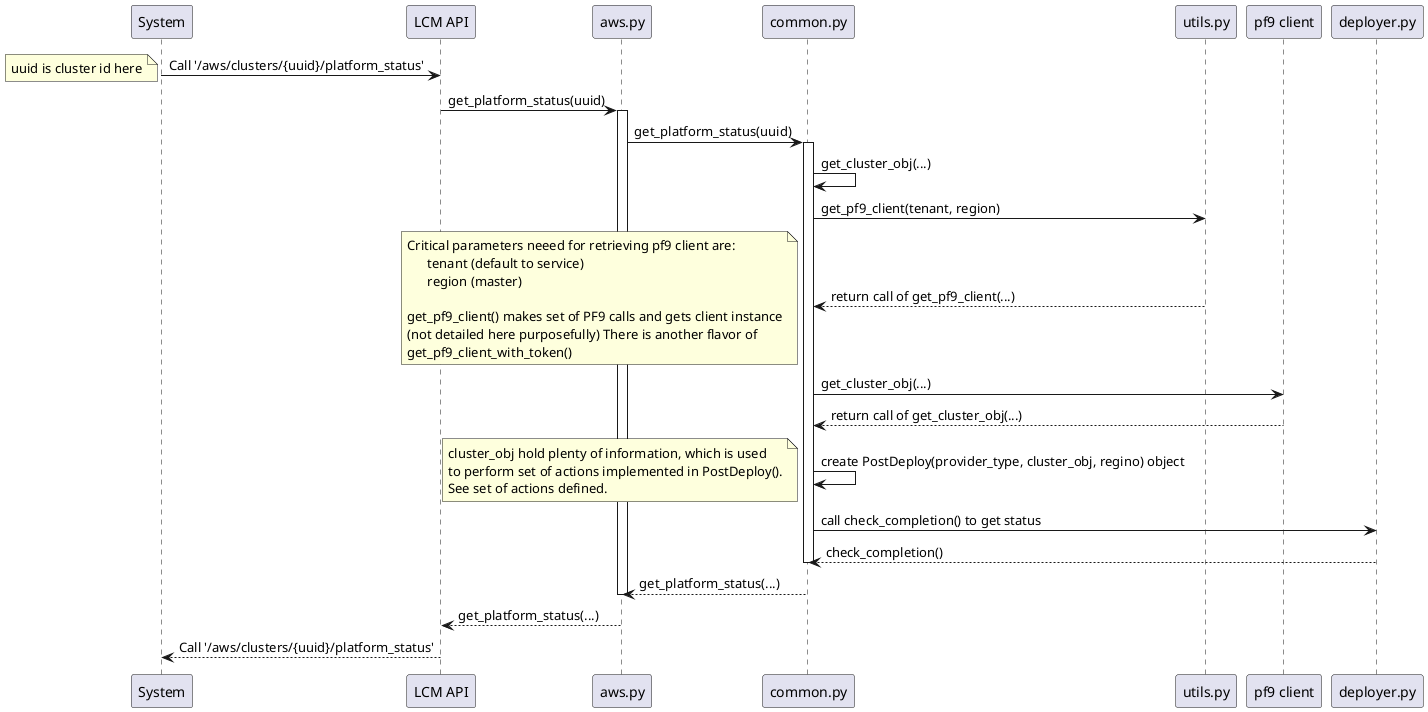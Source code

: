 @startuml

participant "System"
participant "LCM API"
participant "aws.py"
participant "common.py"
participant "utils.py"
participant "pf9 client"

note left
  title (*): /aws/clusters/{uuid}/platform_status
  description: retrives the status for the GIVEN cluster referenced by uuid
end note

System ->"LCM API" : Call '/aws/clusters/{uuid}/platform_status'
note left
    uuid is cluster id here
end note
"LCM API" -> "aws.py" : get_platform_status(uuid)
activate "aws.py"
"aws.py" -> "common.py": get_platform_status(uuid)

activate "common.py"
"common.py" -> "common.py": get_cluster_obj(...)
"common.py" -> "utils.py": get_pf9_client(tenant, region)
"utils.py" --> "common.py": return call of get_pf9_client(...)
note left
  Critical parameters neeed for retrieving pf9 client are:
        tenant (default to service)
        region (master)

  get_pf9_client() makes set of PF9 calls and gets client instance
  (not detailed here purposefully) There is another flavor of
  get_pf9_client_with_token()
end note
"common.py" -> "pf9 client": get_cluster_obj(...)
"pf9 client" --> "common.py": return call of get_cluster_obj(...)

"common.py" -> "common.py": create PostDeploy(provider_type, cluster_obj, regino) object
note left
    cluster_obj hold plenty of information, which is used
    to perform set of actions implemented in PostDeploy().
    See set of actions defined.
end note

"common.py" -> "deployer.py": call check_completion() to get status
"deployer.py" --> "common.py": check_completion()
deactivate "common.py"

"common.py" --> "aws.py": get_platform_status(...)
deactivate "aws.py"
"aws.py" --> "LCM API": get_platform_status(...)
"LCM API" --> "System": Call '/aws/clusters/{uuid}/platform_status'

@enduml